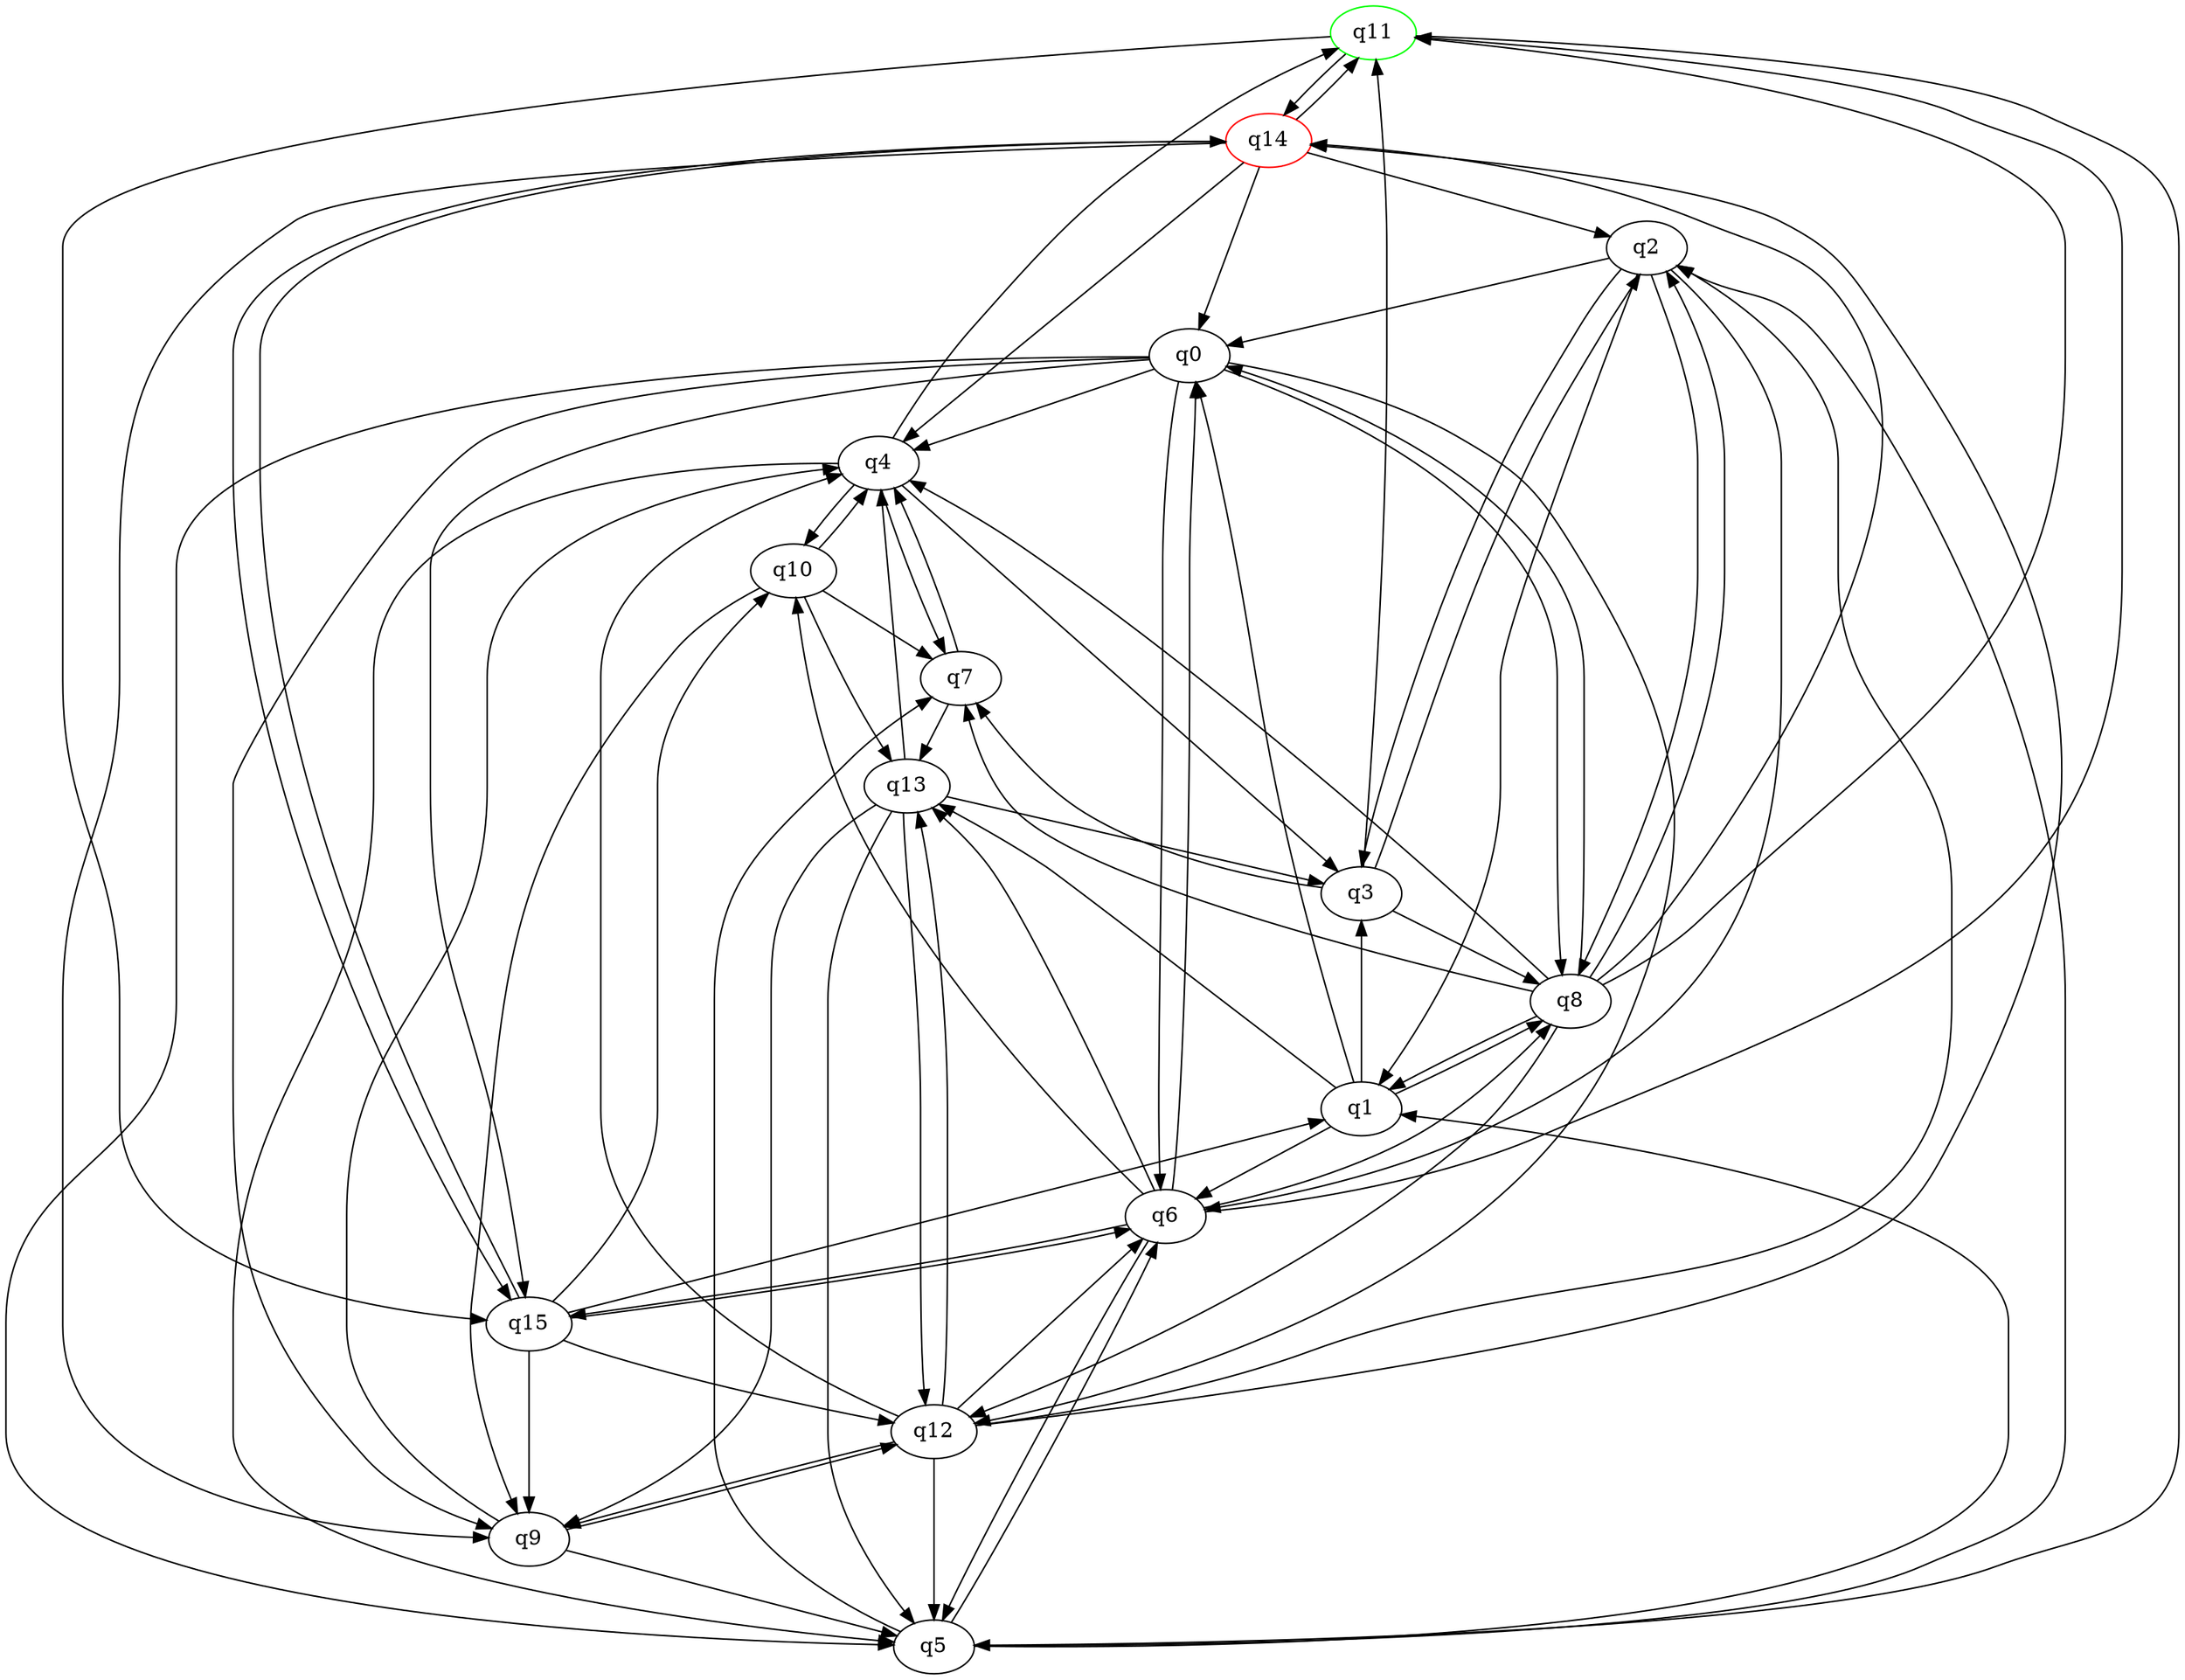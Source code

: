 digraph A{
q11 [initial=1,color=green];
q14 [final=1,color=red];
q0 -> q4;
q0 -> q5;
q0 -> q6;
q0 -> q8;
q0 -> q9;
q0 -> q12;
q0 -> q15;
q1 -> q0;
q1 -> q3;
q1 -> q6;
q1 -> q8;
q1 -> q13;
q2 -> q0;
q2 -> q1;
q2 -> q3;
q2 -> q6;
q2 -> q8;
q3 -> q2;
q3 -> q7;
q3 -> q8;
q3 -> q11;
q4 -> q3;
q4 -> q5;
q4 -> q7;
q4 -> q10;
q4 -> q11;
q5 -> q1;
q5 -> q2;
q5 -> q6;
q5 -> q7;
q6 -> q0;
q6 -> q5;
q6 -> q8;
q6 -> q10;
q6 -> q11;
q6 -> q13;
q6 -> q15;
q7 -> q4;
q7 -> q13;
q8 -> q0;
q8 -> q1;
q8 -> q2;
q8 -> q4;
q8 -> q7;
q8 -> q11;
q8 -> q12;
q8 -> q14;
q9 -> q4;
q9 -> q5;
q9 -> q12;
q10 -> q4;
q10 -> q7;
q10 -> q9;
q10 -> q13;
q11 -> q5;
q11 -> q14;
q11 -> q15;
q12 -> q2;
q12 -> q4;
q12 -> q5;
q12 -> q6;
q12 -> q9;
q12 -> q13;
q12 -> q14;
q13 -> q3;
q13 -> q4;
q13 -> q5;
q13 -> q9;
q13 -> q12;
q14 -> q0;
q14 -> q2;
q14 -> q4;
q14 -> q9;
q14 -> q11;
q14 -> q15;
q15 -> q1;
q15 -> q6;
q15 -> q9;
q15 -> q10;
q15 -> q12;
q15 -> q14;
}